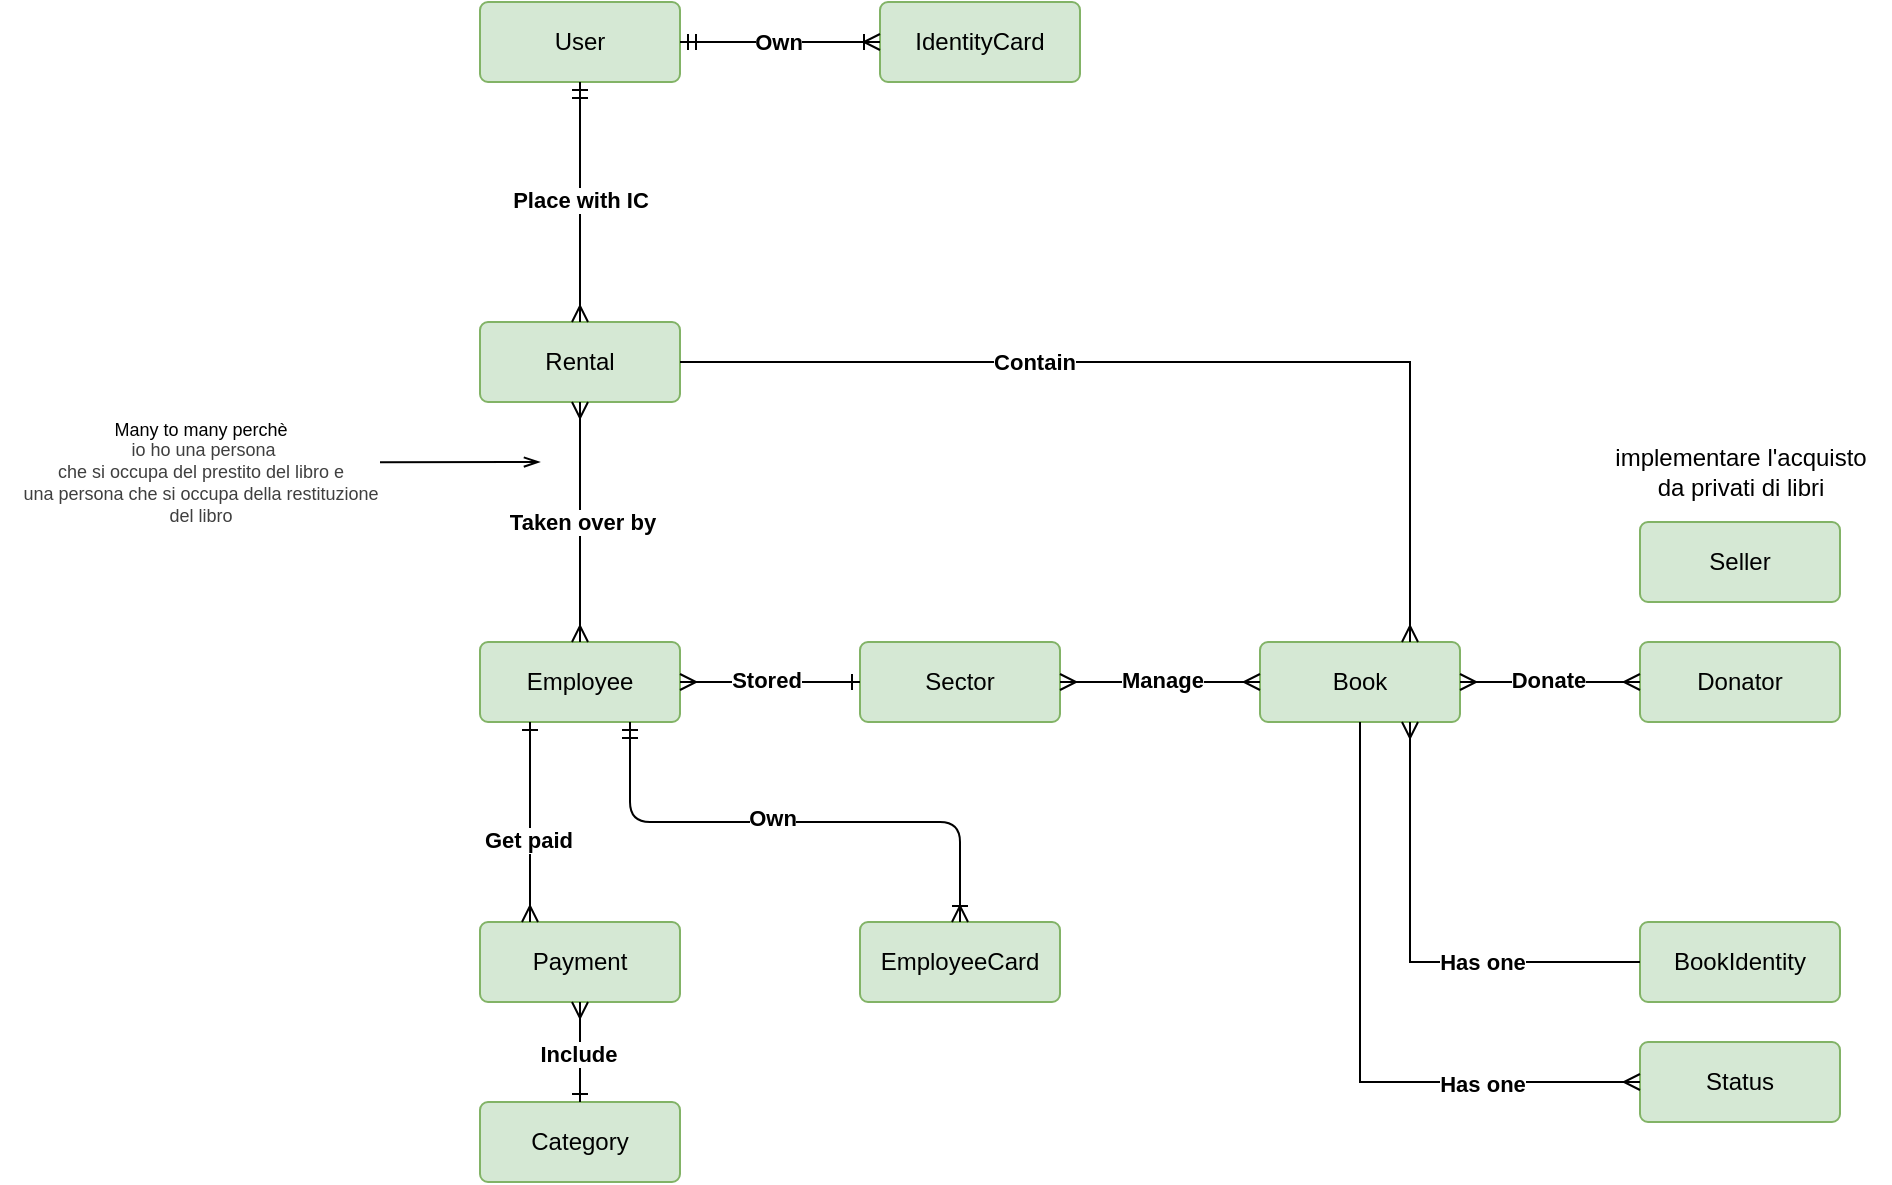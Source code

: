<mxfile>
    <diagram id="nn5hBzcSLXzBLH-GoVvY" name="Pagina-1">
        <mxGraphModel dx="-845" dy="649" grid="1" gridSize="10" guides="1" tooltips="1" connect="1" arrows="1" fold="1" page="1" pageScale="1" pageWidth="2000" pageHeight="2000" math="0" shadow="0">
            <root>
                <mxCell id="0"/>
                <mxCell id="1" parent="0"/>
                <mxCell id="2" value="Employee" style="rounded=1;arcSize=10;whiteSpace=wrap;html=1;align=center;fillColor=#d5e8d4;strokeColor=#82b366;" parent="1" vertex="1">
                    <mxGeometry x="2660" y="740" width="100" height="40" as="geometry"/>
                </mxCell>
                <mxCell id="3" value="Payment" style="rounded=1;arcSize=10;whiteSpace=wrap;html=1;align=center;fillColor=#d5e8d4;strokeColor=#82b366;" parent="1" vertex="1">
                    <mxGeometry x="2660" y="880" width="100" height="40" as="geometry"/>
                </mxCell>
                <mxCell id="4" value="Book" style="rounded=1;arcSize=10;whiteSpace=wrap;html=1;align=center;fillColor=#d5e8d4;strokeColor=#82b366;" parent="1" vertex="1">
                    <mxGeometry x="3050" y="740" width="100" height="40" as="geometry"/>
                </mxCell>
                <mxCell id="5" value="Rental" style="rounded=1;arcSize=10;whiteSpace=wrap;html=1;align=center;fillColor=#d5e8d4;strokeColor=#82b366;" parent="1" vertex="1">
                    <mxGeometry x="2660" y="580" width="100" height="40" as="geometry"/>
                </mxCell>
                <mxCell id="6" value="User" style="rounded=1;arcSize=10;whiteSpace=wrap;html=1;align=center;fillColor=#d5e8d4;strokeColor=#82b366;" parent="1" vertex="1">
                    <mxGeometry x="2660" y="420" width="100" height="40" as="geometry"/>
                </mxCell>
                <mxCell id="7" value="Donator" style="rounded=1;arcSize=10;whiteSpace=wrap;html=1;align=center;fillColor=#d5e8d4;strokeColor=#82b366;" parent="1" vertex="1">
                    <mxGeometry x="3240" y="740" width="100" height="40" as="geometry"/>
                </mxCell>
                <mxCell id="10" value="IdentityCard" style="rounded=1;arcSize=10;whiteSpace=wrap;html=1;align=center;fillColor=#d5e8d4;strokeColor=#82b366;" parent="1" vertex="1">
                    <mxGeometry x="2860" y="420" width="100" height="40" as="geometry"/>
                </mxCell>
                <mxCell id="12" value="EmployeeCard" style="rounded=1;arcSize=10;whiteSpace=wrap;html=1;align=center;fillColor=#d5e8d4;strokeColor=#82b366;" parent="1" vertex="1">
                    <mxGeometry x="2850" y="880" width="100" height="40" as="geometry"/>
                </mxCell>
                <mxCell id="15" value="Category" style="rounded=1;arcSize=10;whiteSpace=wrap;html=1;align=center;fillColor=#d5e8d4;strokeColor=#82b366;" parent="1" vertex="1">
                    <mxGeometry x="2660" y="970" width="100" height="40" as="geometry"/>
                </mxCell>
                <mxCell id="16" value="" style="fontSize=12;html=1;endArrow=ERmany;startArrow=ERmany;entryX=0;entryY=0.5;entryDx=0;entryDy=0;startFill=0;exitX=1;exitY=0.5;exitDx=0;exitDy=0;endFill=0;" parent="1" source="4" target="7" edge="1">
                    <mxGeometry width="100" height="100" relative="1" as="geometry">
                        <mxPoint x="3290" y="630" as="sourcePoint"/>
                        <mxPoint x="3290" y="460" as="targetPoint"/>
                    </mxGeometry>
                </mxCell>
                <mxCell id="17" value="Donate" style="edgeLabel;html=1;align=center;verticalAlign=middle;resizable=0;points=[];fontStyle=1" parent="16" vertex="1" connectable="0">
                    <mxGeometry x="-0.033" y="1" relative="1" as="geometry">
                        <mxPoint as="offset"/>
                    </mxGeometry>
                </mxCell>
                <mxCell id="21" value="" style="edgeStyle=entityRelationEdgeStyle;fontSize=12;html=1;endArrow=ERoneToMany;exitX=1;exitY=0.5;exitDx=0;exitDy=0;entryX=0;entryY=0.5;entryDx=0;entryDy=0;startArrow=ERmandOne;startFill=0;" parent="1" source="6" target="10" edge="1">
                    <mxGeometry width="100" height="100" relative="1" as="geometry">
                        <mxPoint x="3240" y="329.5" as="sourcePoint"/>
                        <mxPoint x="3330" y="329.5" as="targetPoint"/>
                    </mxGeometry>
                </mxCell>
                <mxCell id="49" value="Own" style="edgeLabel;html=1;align=center;verticalAlign=middle;resizable=0;points=[];fontStyle=1" parent="21" vertex="1" connectable="0">
                    <mxGeometry x="-0.098" relative="1" as="geometry">
                        <mxPoint x="4" as="offset"/>
                    </mxGeometry>
                </mxCell>
                <mxCell id="22" value="" style="fontSize=12;html=1;endArrow=ERoneToMany;entryX=0.5;entryY=0;entryDx=0;entryDy=0;edgeStyle=orthogonalEdgeStyle;exitX=0.75;exitY=1;exitDx=0;exitDy=0;startArrow=ERmandOne;startFill=0;" parent="1" source="2" target="12" edge="1">
                    <mxGeometry width="100" height="100" relative="1" as="geometry">
                        <mxPoint x="2910" y="685" as="sourcePoint"/>
                        <mxPoint x="2970" y="684.5" as="targetPoint"/>
                    </mxGeometry>
                </mxCell>
                <mxCell id="50" value="Own" style="edgeLabel;html=1;align=center;verticalAlign=middle;resizable=0;points=[];fontStyle=1" parent="22" vertex="1" connectable="0">
                    <mxGeometry x="-0.089" y="3" relative="1" as="geometry">
                        <mxPoint y="1" as="offset"/>
                    </mxGeometry>
                </mxCell>
                <mxCell id="29" value="" style="endArrow=ERmany;html=1;rounded=0;exitX=0.25;exitY=1;exitDx=0;exitDy=0;startArrow=ERone;startFill=0;edgeStyle=orthogonalEdgeStyle;endFill=0;entryX=0.25;entryY=0;entryDx=0;entryDy=0;" parent="1" source="2" target="3" edge="1">
                    <mxGeometry relative="1" as="geometry">
                        <mxPoint x="2760" y="635" as="sourcePoint"/>
                        <mxPoint x="2730" y="850" as="targetPoint"/>
                    </mxGeometry>
                </mxCell>
                <mxCell id="32" value="Get paid" style="edgeLabel;html=1;align=center;verticalAlign=middle;resizable=0;points=[];fontStyle=1" parent="29" vertex="1" connectable="0">
                    <mxGeometry x="0.167" relative="1" as="geometry">
                        <mxPoint x="-1" as="offset"/>
                    </mxGeometry>
                </mxCell>
                <mxCell id="31" value="" style="endArrow=ERmany;html=1;rounded=0;endFill=0;startArrow=ERone;startFill=0;entryX=0.5;entryY=1;entryDx=0;entryDy=0;exitX=0.5;exitY=0;exitDx=0;exitDy=0;" parent="1" source="15" target="3" edge="1">
                    <mxGeometry relative="1" as="geometry">
                        <mxPoint x="2860" y="900" as="sourcePoint"/>
                        <mxPoint x="2800" y="940" as="targetPoint"/>
                    </mxGeometry>
                </mxCell>
                <mxCell id="52" value="Include" style="edgeLabel;html=1;align=center;verticalAlign=middle;resizable=0;points=[];fontStyle=1" parent="31" vertex="1" connectable="0">
                    <mxGeometry x="-0.035" y="2" relative="1" as="geometry">
                        <mxPoint x="1" as="offset"/>
                    </mxGeometry>
                </mxCell>
                <mxCell id="35" value="BookIdentity" style="rounded=1;arcSize=10;whiteSpace=wrap;html=1;align=center;fillColor=#d5e8d4;strokeColor=#82b366;" parent="1" vertex="1">
                    <mxGeometry x="3240" y="880" width="100" height="40" as="geometry"/>
                </mxCell>
                <mxCell id="36" value="Status" style="rounded=1;arcSize=10;whiteSpace=wrap;html=1;align=center;fillColor=#d5e8d4;strokeColor=#82b366;" parent="1" vertex="1">
                    <mxGeometry x="3240" y="940" width="100" height="40" as="geometry"/>
                </mxCell>
                <mxCell id="37" value="" style="endArrow=none;html=1;rounded=0;entryX=0;entryY=0.5;entryDx=0;entryDy=0;exitX=0.75;exitY=1;exitDx=0;exitDy=0;edgeStyle=orthogonalEdgeStyle;startArrow=ERmany;startFill=0;" parent="1" source="4" target="35" edge="1">
                    <mxGeometry relative="1" as="geometry">
                        <mxPoint x="2760" y="520" as="sourcePoint"/>
                        <mxPoint x="3040" y="450" as="targetPoint"/>
                    </mxGeometry>
                </mxCell>
                <mxCell id="47" value="Has one" style="edgeLabel;html=1;align=center;verticalAlign=middle;resizable=0;points=[];fontStyle=1" parent="37" vertex="1" connectable="0">
                    <mxGeometry x="0.123" y="2" relative="1" as="geometry">
                        <mxPoint x="24" y="2" as="offset"/>
                    </mxGeometry>
                </mxCell>
                <mxCell id="38" value="" style="endArrow=ERmany;html=1;rounded=0;entryX=0;entryY=0.5;entryDx=0;entryDy=0;exitX=0.5;exitY=1;exitDx=0;exitDy=0;endFill=0;edgeStyle=orthogonalEdgeStyle;" parent="1" source="4" target="36" edge="1">
                    <mxGeometry relative="1" as="geometry">
                        <mxPoint x="2930" y="450" as="sourcePoint"/>
                        <mxPoint x="3080" y="570" as="targetPoint"/>
                    </mxGeometry>
                </mxCell>
                <mxCell id="51" value="Has one" style="edgeLabel;html=1;align=center;verticalAlign=middle;resizable=0;points=[];fontStyle=1" parent="38" vertex="1" connectable="0">
                    <mxGeometry x="0.016" y="-1" relative="1" as="geometry">
                        <mxPoint x="62" y="18" as="offset"/>
                    </mxGeometry>
                </mxCell>
                <mxCell id="39" value="" style="endArrow=ERmany;html=1;rounded=0;exitX=0.5;exitY=1;exitDx=0;exitDy=0;entryX=0.5;entryY=0;entryDx=0;entryDy=0;endFill=0;startArrow=ERmandOne;startFill=0;" parent="1" source="6" target="5" edge="1">
                    <mxGeometry relative="1" as="geometry">
                        <mxPoint x="2920" y="450" as="sourcePoint"/>
                        <mxPoint x="3080" y="450" as="targetPoint"/>
                    </mxGeometry>
                </mxCell>
                <mxCell id="53" value="Place with IC" style="edgeLabel;html=1;align=center;verticalAlign=middle;resizable=0;points=[];fontStyle=1" parent="39" vertex="1" connectable="0">
                    <mxGeometry x="-0.018" y="1" relative="1" as="geometry">
                        <mxPoint x="-1" as="offset"/>
                    </mxGeometry>
                </mxCell>
                <mxCell id="40" value="" style="endArrow=none;html=1;rounded=0;exitX=0.75;exitY=0;exitDx=0;exitDy=0;edgeStyle=orthogonalEdgeStyle;entryX=1;entryY=0.5;entryDx=0;entryDy=0;endFill=0;startArrow=ERmany;startFill=0;" parent="1" source="4" target="5" edge="1">
                    <mxGeometry relative="1" as="geometry">
                        <mxPoint x="3050" y="350" as="sourcePoint"/>
                        <mxPoint x="2780" y="610" as="targetPoint"/>
                        <Array as="points">
                            <mxPoint x="3125" y="600"/>
                        </Array>
                    </mxGeometry>
                </mxCell>
                <mxCell id="46" value="Contain" style="edgeLabel;html=1;align=center;verticalAlign=middle;resizable=0;points=[];fontStyle=1" parent="40" vertex="1" connectable="0">
                    <mxGeometry x="-0.021" relative="1" as="geometry">
                        <mxPoint x="-81" as="offset"/>
                    </mxGeometry>
                </mxCell>
                <mxCell id="42" value="Sector" style="rounded=1;arcSize=10;whiteSpace=wrap;html=1;align=center;fillColor=#d5e8d4;strokeColor=#82b366;" parent="1" vertex="1">
                    <mxGeometry x="2850" y="740" width="100" height="40" as="geometry"/>
                </mxCell>
                <mxCell id="43" value="" style="endArrow=ERmany;html=1;rounded=0;exitX=0;exitY=0.5;exitDx=0;exitDy=0;entryX=1;entryY=0.5;entryDx=0;entryDy=0;startArrow=ERmany;startFill=0;endFill=0;" parent="1" source="4" target="42" edge="1">
                    <mxGeometry relative="1" as="geometry">
                        <mxPoint x="2990" y="450" as="sourcePoint"/>
                        <mxPoint x="3150" y="450" as="targetPoint"/>
                    </mxGeometry>
                </mxCell>
                <mxCell id="45" value="Manage" style="edgeLabel;html=1;align=center;verticalAlign=middle;resizable=0;points=[];fontStyle=1" parent="43" vertex="1" connectable="0">
                    <mxGeometry x="-0.039" y="-2" relative="1" as="geometry">
                        <mxPoint x="-1" y="1" as="offset"/>
                    </mxGeometry>
                </mxCell>
                <mxCell id="44" value="" style="endArrow=ERmany;html=1;rounded=0;entryX=1;entryY=0.5;entryDx=0;entryDy=0;endFill=0;startArrow=ERone;startFill=0;exitX=0;exitY=0.5;exitDx=0;exitDy=0;" parent="1" source="42" target="2" edge="1">
                    <mxGeometry relative="1" as="geometry">
                        <mxPoint x="2810" y="850" as="sourcePoint"/>
                        <mxPoint x="2900" y="440" as="targetPoint"/>
                        <Array as="points"/>
                    </mxGeometry>
                </mxCell>
                <mxCell id="48" value="Stored" style="edgeLabel;html=1;align=center;verticalAlign=middle;resizable=0;points=[];fontStyle=1" parent="44" vertex="1" connectable="0">
                    <mxGeometry x="0.039" y="-1" relative="1" as="geometry">
                        <mxPoint as="offset"/>
                    </mxGeometry>
                </mxCell>
                <mxCell id="54" value="" style="endArrow=ERmany;html=1;rounded=0;exitX=0.5;exitY=1;exitDx=0;exitDy=0;entryX=0.5;entryY=0;entryDx=0;entryDy=0;endFill=0;startArrow=ERmany;startFill=0;" parent="1" source="5" target="2" edge="1">
                    <mxGeometry relative="1" as="geometry">
                        <mxPoint x="2950" y="450" as="sourcePoint"/>
                        <mxPoint x="3110" y="450" as="targetPoint"/>
                    </mxGeometry>
                </mxCell>
                <mxCell id="55" value="Taken over by" style="edgeLabel;html=1;align=center;verticalAlign=middle;resizable=0;points=[];fontStyle=1" parent="54" vertex="1" connectable="0">
                    <mxGeometry x="-0.012" y="1" relative="1" as="geometry">
                        <mxPoint as="offset"/>
                    </mxGeometry>
                </mxCell>
                <mxCell id="56" value="&lt;div style=&quot;&quot;&gt;&lt;span style=&quot;background-color: transparent;&quot;&gt;Many to many perchè&lt;/span&gt;&lt;/div&gt;&lt;div style=&quot;color: rgb(63, 63, 63); scrollbar-color: rgb(226, 226, 226) rgb(251, 251, 251);&quot;&gt;&lt;div style=&quot;&quot;&gt;&lt;span style=&quot;background-color: transparent;&quot;&gt;&amp;nbsp;io ho una persona&lt;/span&gt;&lt;/div&gt;&lt;div style=&quot;color: rgb(63, 63, 63); scrollbar-color: rgb(226, 226, 226) rgb(251, 251, 251);&quot;&gt;che si occupa del prestito del libro e&lt;/div&gt;&lt;/div&gt;&lt;div style=&quot;color: rgb(63, 63, 63); scrollbar-color: rgb(226, 226, 226) rgb(251, 251, 251);&quot;&gt;una persona che si occupa della restituzione&lt;/div&gt;&lt;div style=&quot;color: rgb(63, 63, 63); scrollbar-color: rgb(226, 226, 226) rgb(251, 251, 251);&quot;&gt;del libro&lt;/div&gt;" style="text;html=1;align=center;verticalAlign=middle;resizable=0;points=[];autosize=1;strokeColor=none;fillColor=none;fontSize=9;" vertex="1" parent="1">
                    <mxGeometry x="2420" y="620" width="200" height="70" as="geometry"/>
                </mxCell>
                <mxCell id="58" value="" style="endArrow=openThin;html=1;rounded=0;exitX=0.998;exitY=0.502;exitDx=0;exitDy=0;exitPerimeter=0;endFill=0;" edge="1" parent="1">
                    <mxGeometry relative="1" as="geometry">
                        <mxPoint x="2610" y="650.14" as="sourcePoint"/>
                        <mxPoint x="2690" y="650" as="targetPoint"/>
                    </mxGeometry>
                </mxCell>
                <mxCell id="61" value="Seller" style="rounded=1;arcSize=10;whiteSpace=wrap;html=1;align=center;fillColor=#d5e8d4;strokeColor=#82b366;" vertex="1" parent="1">
                    <mxGeometry x="3240" y="680" width="100" height="40" as="geometry"/>
                </mxCell>
                <mxCell id="62" value="implementare l&#39;acquisto&lt;div&gt;da privati di libri&lt;/div&gt;" style="text;html=1;align=center;verticalAlign=middle;resizable=0;points=[];autosize=1;strokeColor=none;fillColor=none;" vertex="1" parent="1">
                    <mxGeometry x="3215" y="635" width="150" height="40" as="geometry"/>
                </mxCell>
            </root>
        </mxGraphModel>
    </diagram>
</mxfile>